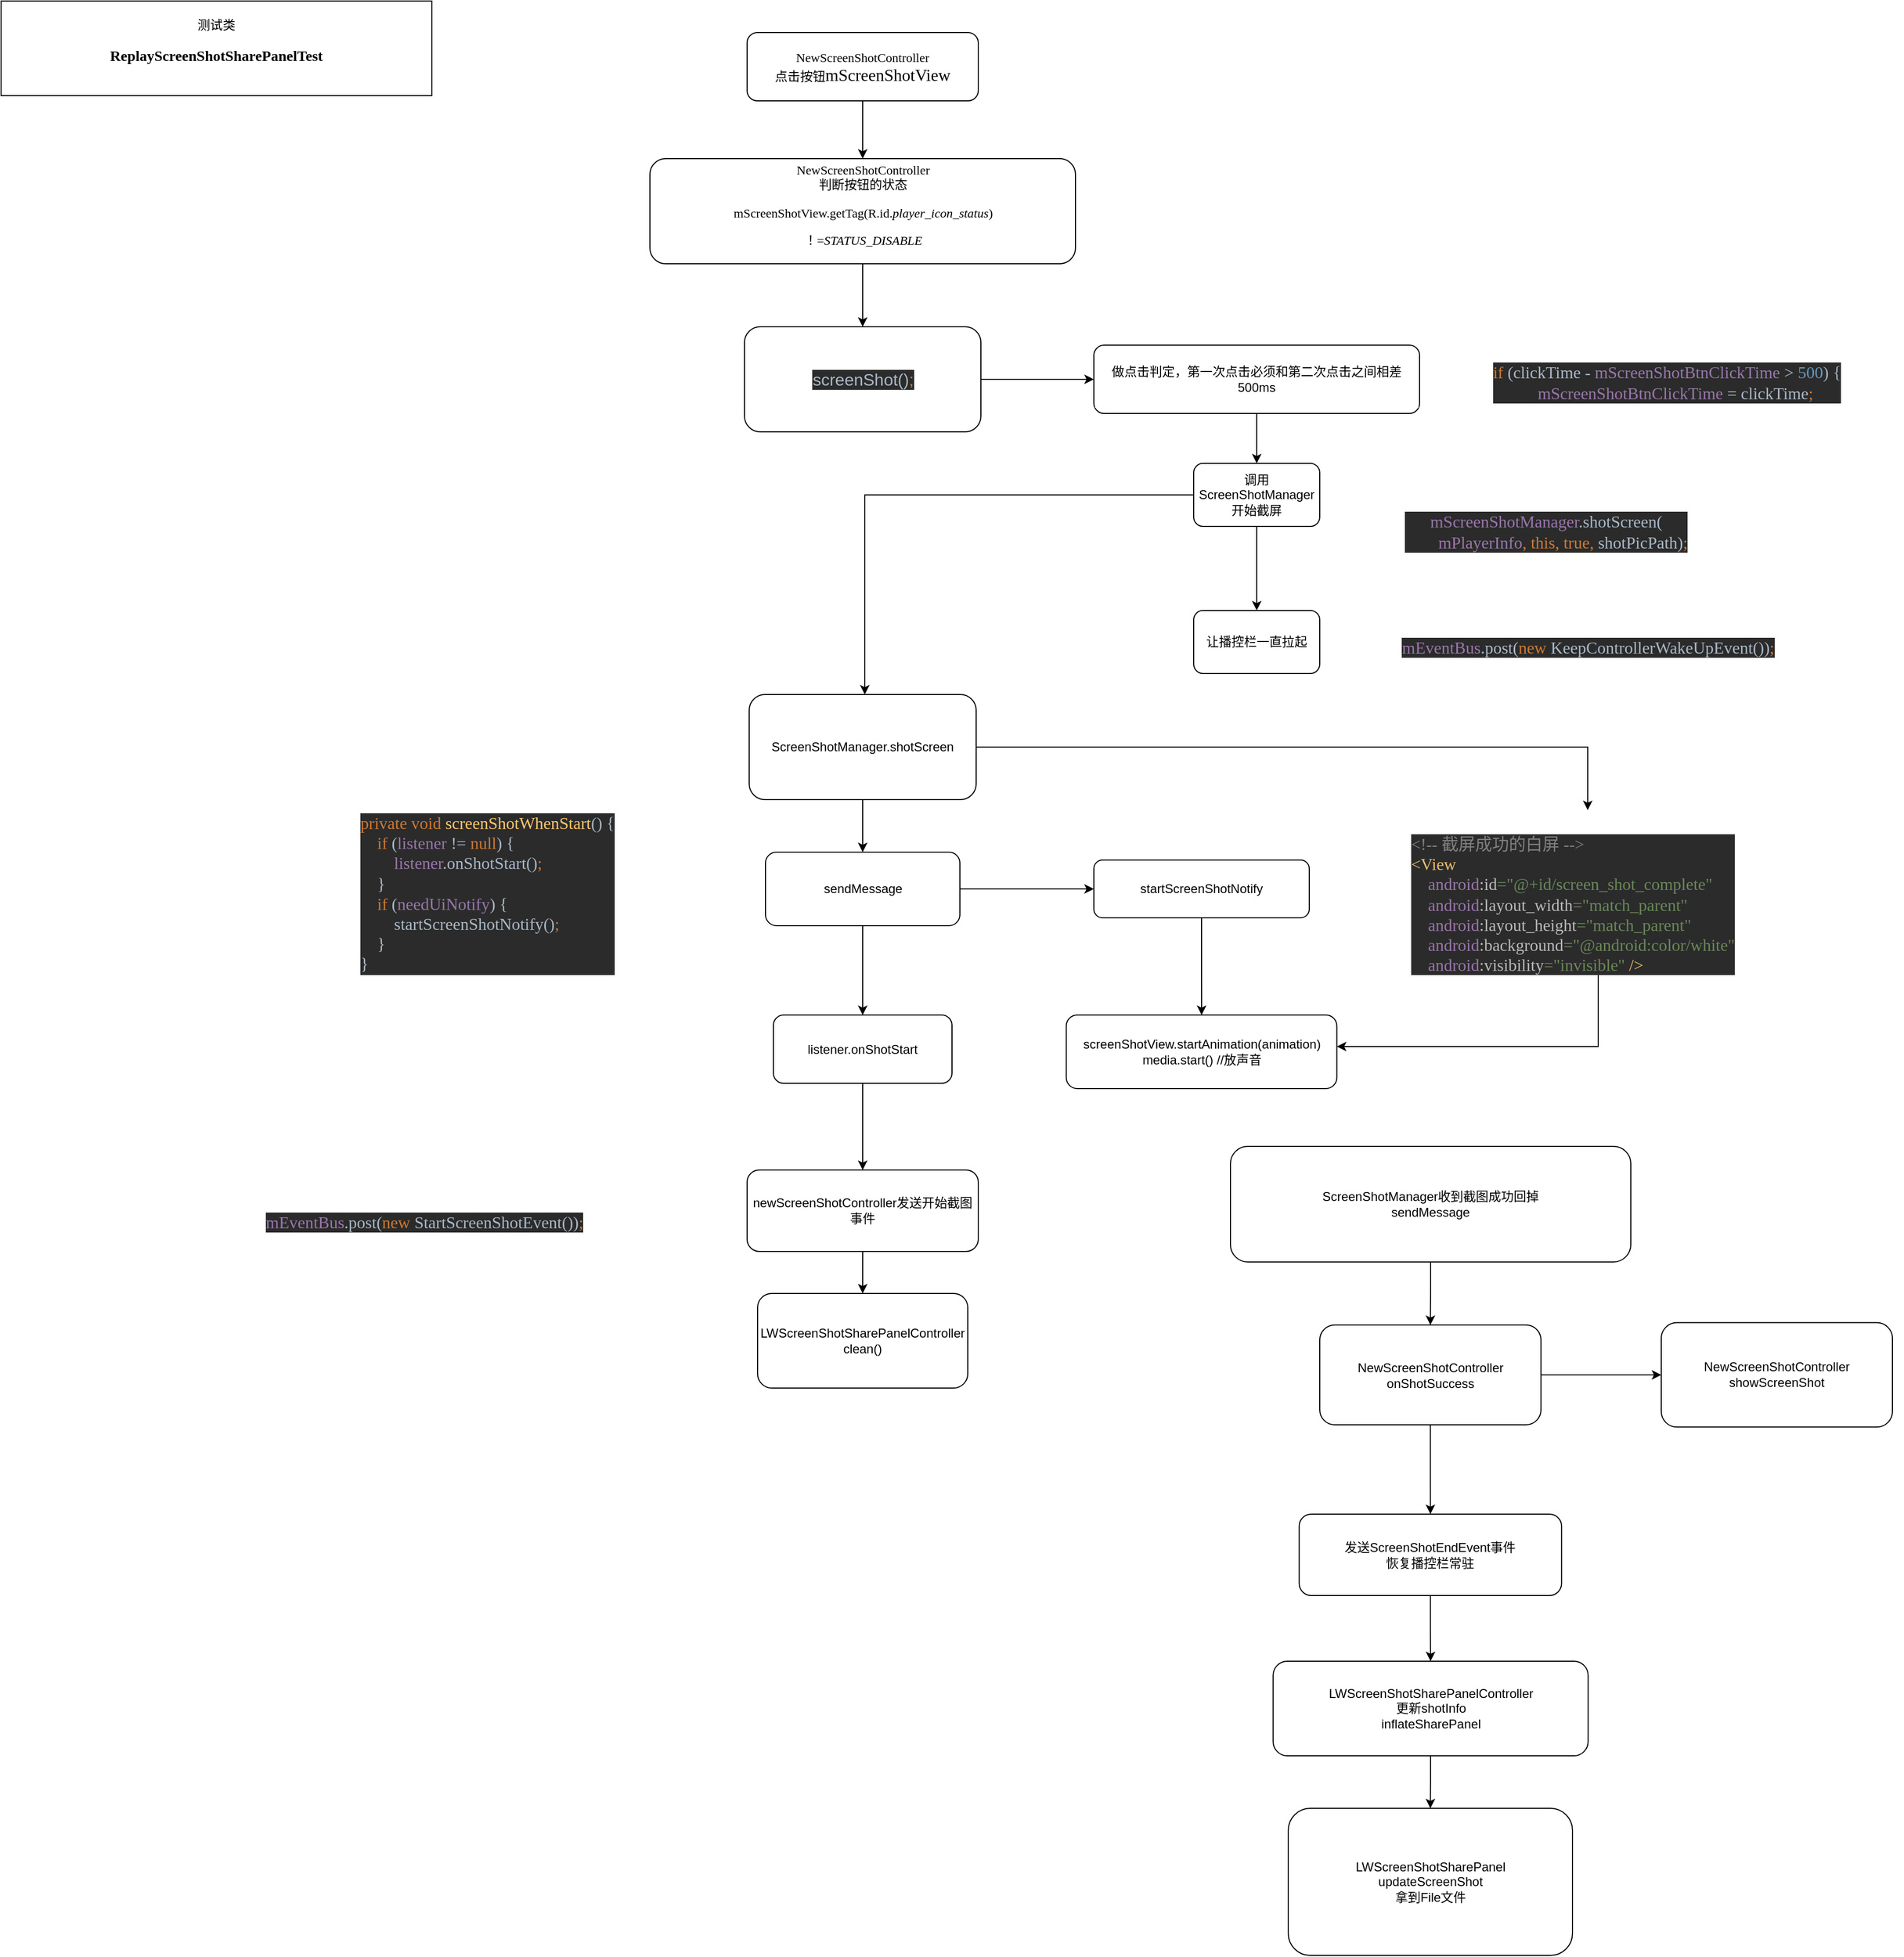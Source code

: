 <mxfile version="15.9.4" type="github">
  <diagram id="C5RBs43oDa-KdzZeNtuy" name="Page-1">
    <mxGraphModel dx="2728" dy="956" grid="1" gridSize="10" guides="1" tooltips="1" connect="1" arrows="1" fold="1" page="1" pageScale="1" pageWidth="827" pageHeight="1169" math="1" shadow="0">
      <root>
        <mxCell id="WIyWlLk6GJQsqaUBKTNV-0" />
        <mxCell id="WIyWlLk6GJQsqaUBKTNV-1" parent="WIyWlLk6GJQsqaUBKTNV-0" />
        <mxCell id="5Z_jwgXjNb0HsQw-RN2H-0" value="&lt;div&gt;测试类&lt;/div&gt;&lt;h3&gt;ReplayScreenShotSharePanelTest&lt;/h3&gt;" style="rounded=0;whiteSpace=wrap;html=1;fontFamily=Verdana;labelBackgroundColor=default;fontColor=#000000;align=center;" vertex="1" parent="WIyWlLk6GJQsqaUBKTNV-1">
          <mxGeometry x="-310" y="70" width="410" height="90" as="geometry" />
        </mxCell>
        <mxCell id="5Z_jwgXjNb0HsQw-RN2H-3" value="" style="edgeStyle=orthogonalEdgeStyle;rounded=0;orthogonalLoop=1;jettySize=auto;html=1;fontFamily=Verdana;fontColor=#000000;" edge="1" parent="WIyWlLk6GJQsqaUBKTNV-1" source="5Z_jwgXjNb0HsQw-RN2H-1" target="5Z_jwgXjNb0HsQw-RN2H-2">
          <mxGeometry relative="1" as="geometry" />
        </mxCell>
        <mxCell id="5Z_jwgXjNb0HsQw-RN2H-1" value="NewScreenShotController&lt;br&gt;点击按钮&lt;span style=&quot;font-size: 12pt;&quot;&gt;mScreenShotView&lt;/span&gt;" style="rounded=1;whiteSpace=wrap;html=1;fontFamily=Verdana;labelBackgroundColor=default;fontColor=#000000;align=center;verticalAlign=middle;" vertex="1" parent="WIyWlLk6GJQsqaUBKTNV-1">
          <mxGeometry x="400" y="100" width="220" height="65" as="geometry" />
        </mxCell>
        <mxCell id="5Z_jwgXjNb0HsQw-RN2H-5" value="" style="edgeStyle=orthogonalEdgeStyle;rounded=0;orthogonalLoop=1;jettySize=auto;html=1;fontFamily=Verdana;fontColor=#000000;" edge="1" parent="WIyWlLk6GJQsqaUBKTNV-1" source="5Z_jwgXjNb0HsQw-RN2H-2" target="5Z_jwgXjNb0HsQw-RN2H-4">
          <mxGeometry relative="1" as="geometry" />
        </mxCell>
        <mxCell id="5Z_jwgXjNb0HsQw-RN2H-2" value="NewScreenShotController&lt;br&gt;判断按钮的状态&lt;br&gt;&lt;p&gt;mScreenShotView.getTag(R.id.&lt;span style=&quot;font-style: italic&quot;&gt;player_icon_status&lt;/span&gt;)&lt;/p&gt;&lt;p&gt;！=&lt;span style=&quot;font-style: italic&quot;&gt;STATUS_DISABLE&lt;/span&gt;&lt;/p&gt;" style="rounded=1;whiteSpace=wrap;html=1;fontFamily=Verdana;labelBackgroundColor=default;fontColor=#000000;align=center;" vertex="1" parent="WIyWlLk6GJQsqaUBKTNV-1">
          <mxGeometry x="307.5" y="220" width="405" height="100" as="geometry" />
        </mxCell>
        <mxCell id="5Z_jwgXjNb0HsQw-RN2H-7" value="" style="edgeStyle=orthogonalEdgeStyle;rounded=0;orthogonalLoop=1;jettySize=auto;html=1;fontFamily=Helvetica;fontColor=#000000;" edge="1" parent="WIyWlLk6GJQsqaUBKTNV-1" source="5Z_jwgXjNb0HsQw-RN2H-4" target="5Z_jwgXjNb0HsQw-RN2H-6">
          <mxGeometry relative="1" as="geometry" />
        </mxCell>
        <mxCell id="5Z_jwgXjNb0HsQw-RN2H-4" value="&lt;div style=&quot;font-size: 12pt; background-color: rgb(43, 43, 43); color: rgb(169, 183, 198);&quot;&gt;screenShot()&lt;span style=&quot;color: rgb(204 , 120 , 50)&quot;&gt;;&lt;/span&gt;&lt;/div&gt;" style="whiteSpace=wrap;html=1;fontFamily=Helvetica;rounded=1;labelBackgroundColor=default;" vertex="1" parent="WIyWlLk6GJQsqaUBKTNV-1">
          <mxGeometry x="397.5" y="380" width="225" height="100" as="geometry" />
        </mxCell>
        <mxCell id="5Z_jwgXjNb0HsQw-RN2H-12" value="" style="edgeStyle=orthogonalEdgeStyle;rounded=0;orthogonalLoop=1;jettySize=auto;html=1;fontFamily=Helvetica;fontColor=#000000;" edge="1" parent="WIyWlLk6GJQsqaUBKTNV-1" source="5Z_jwgXjNb0HsQw-RN2H-6" target="5Z_jwgXjNb0HsQw-RN2H-11">
          <mxGeometry relative="1" as="geometry" />
        </mxCell>
        <mxCell id="5Z_jwgXjNb0HsQw-RN2H-6" value="&lt;p&gt;做点击判定，第一次点击必须和第二次点击之间相差500ms&lt;/p&gt;" style="whiteSpace=wrap;html=1;rounded=1;labelBackgroundColor=default;" vertex="1" parent="WIyWlLk6GJQsqaUBKTNV-1">
          <mxGeometry x="730" y="397.5" width="310" height="65" as="geometry" />
        </mxCell>
        <mxCell id="5Z_jwgXjNb0HsQw-RN2H-10" value="&lt;pre style=&quot;font-size: 12pt ; font-style: normal ; font-weight: normal ; letter-spacing: normal ; text-indent: 0px ; text-transform: none ; word-spacing: 0px ; text-decoration: none ; background-color: rgb(43 , 43 , 43) ; color: rgb(169 , 183 , 198) ; font-family: &amp;quot;arial black&amp;quot;&quot;&gt;&lt;span style=&quot;color: rgb(204 , 120 , 50)&quot;&gt;if &lt;/span&gt;(clickTime - &lt;span style=&quot;color: rgb(152 , 118 , 170)&quot;&gt;mScreenShotBtnClickTime &lt;/span&gt;&amp;gt; &lt;span style=&quot;color: rgb(104 , 151 , 187)&quot;&gt;500&lt;/span&gt;) {&lt;br&gt;    &lt;span style=&quot;color: rgb(152 , 118 , 170)&quot;&gt;mScreenShotBtnClickTime &lt;/span&gt;= clickTime&lt;span style=&quot;color: rgb(204 , 120 , 50)&quot;&gt;;&lt;/span&gt;&lt;/pre&gt;" style="text;html=1;resizable=0;autosize=1;align=center;verticalAlign=middle;points=[];fillColor=none;strokeColor=none;rounded=0;labelBackgroundColor=default;fontFamily=Helvetica;fontColor=#000000;" vertex="1" parent="WIyWlLk6GJQsqaUBKTNV-1">
          <mxGeometry x="1050" y="397.5" width="450" height="70" as="geometry" />
        </mxCell>
        <mxCell id="5Z_jwgXjNb0HsQw-RN2H-15" value="" style="edgeStyle=orthogonalEdgeStyle;rounded=0;orthogonalLoop=1;jettySize=auto;html=1;fontFamily=Helvetica;fontColor=#000000;" edge="1" parent="WIyWlLk6GJQsqaUBKTNV-1" source="5Z_jwgXjNb0HsQw-RN2H-11" target="5Z_jwgXjNb0HsQw-RN2H-14">
          <mxGeometry relative="1" as="geometry" />
        </mxCell>
        <mxCell id="5Z_jwgXjNb0HsQw-RN2H-11" value="调用ScreenShotManager开始截屏" style="whiteSpace=wrap;html=1;rounded=1;labelBackgroundColor=default;" vertex="1" parent="WIyWlLk6GJQsqaUBKTNV-1">
          <mxGeometry x="825" y="510" width="120" height="60" as="geometry" />
        </mxCell>
        <mxCell id="5Z_jwgXjNb0HsQw-RN2H-13" value="&lt;pre style=&quot;font-size: 12pt ; background-color: rgb(43 , 43 , 43) ; color: rgb(169 , 183 , 198) ; font-family: &amp;#34;arial black&amp;#34;&quot;&gt;&lt;span style=&quot;color: rgb(152 , 118 , 170)&quot;&gt;mScreenShotManager&lt;/span&gt;.shotScreen(&lt;br&gt;        &lt;span style=&quot;color: rgb(152 , 118 , 170)&quot;&gt;mPlayerInfo&lt;/span&gt;&lt;span style=&quot;color: rgb(204 , 120 , 50)&quot;&gt;, this, true, &lt;/span&gt;shotPicPath)&lt;span style=&quot;color: rgb(204 , 120 , 50)&quot;&gt;;&lt;/span&gt;&lt;/pre&gt;" style="text;html=1;resizable=0;autosize=1;align=center;verticalAlign=middle;points=[];fillColor=none;strokeColor=none;rounded=0;labelBackgroundColor=default;fontFamily=Helvetica;fontColor=#000000;" vertex="1" parent="WIyWlLk6GJQsqaUBKTNV-1">
          <mxGeometry x="970" y="540" width="380" height="70" as="geometry" />
        </mxCell>
        <mxCell id="5Z_jwgXjNb0HsQw-RN2H-18" value="" style="edgeStyle=orthogonalEdgeStyle;rounded=0;orthogonalLoop=1;jettySize=auto;html=1;fontFamily=Helvetica;fontColor=#000000;" edge="1" parent="WIyWlLk6GJQsqaUBKTNV-1" source="5Z_jwgXjNb0HsQw-RN2H-11" target="5Z_jwgXjNb0HsQw-RN2H-17">
          <mxGeometry relative="1" as="geometry">
            <Array as="points">
              <mxPoint x="512" y="540" />
            </Array>
          </mxGeometry>
        </mxCell>
        <mxCell id="5Z_jwgXjNb0HsQw-RN2H-14" value="让播控栏一直拉起" style="whiteSpace=wrap;html=1;rounded=1;labelBackgroundColor=default;" vertex="1" parent="WIyWlLk6GJQsqaUBKTNV-1">
          <mxGeometry x="825" y="650" width="120" height="60" as="geometry" />
        </mxCell>
        <mxCell id="5Z_jwgXjNb0HsQw-RN2H-16" value="&lt;pre style=&quot;font-size: 12pt ; background-color: rgb(43 , 43 , 43) ; color: rgb(169 , 183 , 198) ; font-family: &amp;#34;arial black&amp;#34;&quot;&gt;&lt;span style=&quot;color: rgb(152 , 118 , 170)&quot;&gt;mEventBus&lt;/span&gt;.post(&lt;span style=&quot;color: rgb(204 , 120 , 50)&quot;&gt;new &lt;/span&gt;KeepControllerWakeUpEvent())&lt;span style=&quot;color: rgb(204 , 120 , 50)&quot;&gt;;&lt;/span&gt;&lt;/pre&gt;" style="text;html=1;resizable=0;autosize=1;align=center;verticalAlign=middle;points=[];fillColor=none;strokeColor=none;rounded=0;labelBackgroundColor=default;fontFamily=Helvetica;fontColor=#000000;" vertex="1" parent="WIyWlLk6GJQsqaUBKTNV-1">
          <mxGeometry x="960" y="660" width="480" height="50" as="geometry" />
        </mxCell>
        <mxCell id="5Z_jwgXjNb0HsQw-RN2H-20" value="" style="edgeStyle=orthogonalEdgeStyle;rounded=0;orthogonalLoop=1;jettySize=auto;html=1;fontFamily=Helvetica;fontColor=#000000;" edge="1" parent="WIyWlLk6GJQsqaUBKTNV-1" source="5Z_jwgXjNb0HsQw-RN2H-17" target="5Z_jwgXjNb0HsQw-RN2H-19">
          <mxGeometry relative="1" as="geometry" />
        </mxCell>
        <mxCell id="5Z_jwgXjNb0HsQw-RN2H-27" style="edgeStyle=orthogonalEdgeStyle;rounded=0;orthogonalLoop=1;jettySize=auto;html=1;exitX=1;exitY=0.5;exitDx=0;exitDy=0;fontFamily=Helvetica;fontColor=#000000;" edge="1" parent="WIyWlLk6GJQsqaUBKTNV-1" source="5Z_jwgXjNb0HsQw-RN2H-17" target="5Z_jwgXjNb0HsQw-RN2H-26">
          <mxGeometry relative="1" as="geometry">
            <Array as="points">
              <mxPoint x="1200" y="780" />
            </Array>
          </mxGeometry>
        </mxCell>
        <mxCell id="5Z_jwgXjNb0HsQw-RN2H-17" value="ScreenShotManager.shotScreen" style="whiteSpace=wrap;html=1;rounded=1;labelBackgroundColor=default;" vertex="1" parent="WIyWlLk6GJQsqaUBKTNV-1">
          <mxGeometry x="402" y="730" width="216" height="100" as="geometry" />
        </mxCell>
        <mxCell id="5Z_jwgXjNb0HsQw-RN2H-23" value="" style="edgeStyle=orthogonalEdgeStyle;rounded=0;orthogonalLoop=1;jettySize=auto;html=1;fontFamily=Helvetica;fontColor=#000000;" edge="1" parent="WIyWlLk6GJQsqaUBKTNV-1" source="5Z_jwgXjNb0HsQw-RN2H-19" target="5Z_jwgXjNb0HsQw-RN2H-22">
          <mxGeometry relative="1" as="geometry" />
        </mxCell>
        <mxCell id="5Z_jwgXjNb0HsQw-RN2H-25" value="" style="edgeStyle=orthogonalEdgeStyle;rounded=0;orthogonalLoop=1;jettySize=auto;html=1;fontFamily=Helvetica;fontColor=#000000;" edge="1" parent="WIyWlLk6GJQsqaUBKTNV-1" source="5Z_jwgXjNb0HsQw-RN2H-19" target="5Z_jwgXjNb0HsQw-RN2H-24">
          <mxGeometry relative="1" as="geometry" />
        </mxCell>
        <mxCell id="5Z_jwgXjNb0HsQw-RN2H-19" value="sendMessage&lt;br&gt;" style="whiteSpace=wrap;html=1;rounded=1;labelBackgroundColor=default;" vertex="1" parent="WIyWlLk6GJQsqaUBKTNV-1">
          <mxGeometry x="417.5" y="880" width="185" height="70" as="geometry" />
        </mxCell>
        <mxCell id="5Z_jwgXjNb0HsQw-RN2H-21" value="&lt;pre style=&quot;font-size: 12pt ; font-style: normal ; font-weight: normal ; letter-spacing: normal ; text-indent: 0px ; text-transform: none ; word-spacing: 0px ; text-decoration: none ; background-color: rgb(43 , 43 , 43) ; color: rgb(169 , 183 , 198) ; font-family: &amp;quot;arial black&amp;quot;&quot;&gt;&lt;span style=&quot;color: rgb(204 , 120 , 50)&quot;&gt;private void &lt;/span&gt;&lt;span style=&quot;color: rgb(255 , 198 , 109)&quot;&gt;screenShotWhenStart&lt;/span&gt;() {&lt;br&gt;    &lt;span style=&quot;color: rgb(204 , 120 , 50)&quot;&gt;if &lt;/span&gt;(&lt;span style=&quot;color: rgb(152 , 118 , 170)&quot;&gt;listener &lt;/span&gt;!= &lt;span style=&quot;color: rgb(204 , 120 , 50)&quot;&gt;null&lt;/span&gt;) {&lt;br&gt;        &lt;span style=&quot;color: rgb(152 , 118 , 170)&quot;&gt;listener&lt;/span&gt;.onShotStart()&lt;span style=&quot;color: rgb(204 , 120 , 50)&quot;&gt;;&lt;br&gt;&lt;/span&gt;&lt;span style=&quot;color: rgb(204 , 120 , 50)&quot;&gt;    &lt;/span&gt;}&lt;br&gt;    &lt;span style=&quot;color: rgb(204 , 120 , 50)&quot;&gt;if &lt;/span&gt;(&lt;span style=&quot;color: rgb(152 , 118 , 170)&quot;&gt;needUiNotify&lt;/span&gt;) {&lt;br&gt;        startScreenShotNotify()&lt;span style=&quot;color: rgb(204 , 120 , 50)&quot;&gt;;&lt;br&gt;&lt;/span&gt;&lt;span style=&quot;color: rgb(204 , 120 , 50)&quot;&gt;    &lt;/span&gt;}&lt;br&gt;}&lt;/pre&gt;" style="text;whiteSpace=wrap;html=1;fontFamily=Helvetica;fontColor=#000000;" vertex="1" parent="WIyWlLk6GJQsqaUBKTNV-1">
          <mxGeometry x="30" y="820" width="350" height="160" as="geometry" />
        </mxCell>
        <mxCell id="5Z_jwgXjNb0HsQw-RN2H-29" value="" style="edgeStyle=orthogonalEdgeStyle;rounded=0;orthogonalLoop=1;jettySize=auto;html=1;fontFamily=Helvetica;fontColor=#000000;" edge="1" parent="WIyWlLk6GJQsqaUBKTNV-1" source="5Z_jwgXjNb0HsQw-RN2H-22" target="5Z_jwgXjNb0HsQw-RN2H-28">
          <mxGeometry relative="1" as="geometry" />
        </mxCell>
        <mxCell id="5Z_jwgXjNb0HsQw-RN2H-22" value="startScreenShotNotify" style="whiteSpace=wrap;html=1;rounded=1;labelBackgroundColor=default;" vertex="1" parent="WIyWlLk6GJQsqaUBKTNV-1">
          <mxGeometry x="730" y="887.5" width="205" height="55" as="geometry" />
        </mxCell>
        <mxCell id="5Z_jwgXjNb0HsQw-RN2H-32" value="" style="edgeStyle=orthogonalEdgeStyle;rounded=0;orthogonalLoop=1;jettySize=auto;html=1;fontFamily=Helvetica;fontColor=#000000;" edge="1" parent="WIyWlLk6GJQsqaUBKTNV-1" source="5Z_jwgXjNb0HsQw-RN2H-24" target="5Z_jwgXjNb0HsQw-RN2H-31">
          <mxGeometry relative="1" as="geometry" />
        </mxCell>
        <mxCell id="5Z_jwgXjNb0HsQw-RN2H-24" value="listener.onShotStart" style="whiteSpace=wrap;html=1;rounded=1;labelBackgroundColor=default;" vertex="1" parent="WIyWlLk6GJQsqaUBKTNV-1">
          <mxGeometry x="425" y="1035" width="170" height="65" as="geometry" />
        </mxCell>
        <mxCell id="5Z_jwgXjNb0HsQw-RN2H-30" style="edgeStyle=orthogonalEdgeStyle;rounded=0;orthogonalLoop=1;jettySize=auto;html=1;fontFamily=Helvetica;fontColor=#000000;" edge="1" parent="WIyWlLk6GJQsqaUBKTNV-1" source="5Z_jwgXjNb0HsQw-RN2H-26" target="5Z_jwgXjNb0HsQw-RN2H-28">
          <mxGeometry relative="1" as="geometry">
            <Array as="points">
              <mxPoint x="1210" y="1065" />
            </Array>
          </mxGeometry>
        </mxCell>
        <mxCell id="5Z_jwgXjNb0HsQw-RN2H-26" value="&lt;meta charset=&quot;utf-8&quot;&gt;&lt;pre style=&quot;font-size: 12pt ; font-style: normal ; font-weight: normal ; letter-spacing: normal ; text-indent: 0px ; text-transform: none ; word-spacing: 0px ; text-decoration: none ; background-color: rgb(43 , 43 , 43) ; color: rgb(169 , 183 , 198) ; font-family: &amp;quot;arial black&amp;quot;&quot;&gt;&lt;span style=&quot;color: rgb(128 , 128 , 128)&quot;&gt;&amp;lt;!-- 截屏成功的白屏 --&amp;gt;&lt;br&gt;&lt;/span&gt;&lt;span style=&quot;color: rgb(232 , 191 , 106)&quot;&gt;&amp;lt;View&lt;br&gt;&lt;/span&gt;&lt;span style=&quot;color: rgb(232 , 191 , 106)&quot;&gt;    &lt;/span&gt;&lt;span style=&quot;color: rgb(152 , 118 , 170)&quot;&gt;android&lt;/span&gt;&lt;span style=&quot;color: rgb(186 , 186 , 186)&quot;&gt;:id&lt;/span&gt;&lt;span style=&quot;color: rgb(106 , 135 , 89)&quot;&gt;=&quot;@+id/screen_shot_complete&quot;&lt;br&gt;&lt;/span&gt;&lt;span style=&quot;color: rgb(106 , 135 , 89)&quot;&gt;    &lt;/span&gt;&lt;span style=&quot;color: rgb(152 , 118 , 170)&quot;&gt;android&lt;/span&gt;&lt;span style=&quot;color: rgb(186 , 186 , 186)&quot;&gt;:layout_width&lt;/span&gt;&lt;span style=&quot;color: rgb(106 , 135 , 89)&quot;&gt;=&quot;match_parent&quot;&lt;br&gt;&lt;/span&gt;&lt;span style=&quot;color: rgb(106 , 135 , 89)&quot;&gt;    &lt;/span&gt;&lt;span style=&quot;color: rgb(152 , 118 , 170)&quot;&gt;android&lt;/span&gt;&lt;span style=&quot;color: rgb(186 , 186 , 186)&quot;&gt;:layout_height&lt;/span&gt;&lt;span style=&quot;color: rgb(106 , 135 , 89)&quot;&gt;=&quot;match_parent&quot;&lt;br&gt;&lt;/span&gt;&lt;span style=&quot;color: rgb(106 , 135 , 89)&quot;&gt;    &lt;/span&gt;&lt;span style=&quot;color: rgb(152 , 118 , 170)&quot;&gt;android&lt;/span&gt;&lt;span style=&quot;color: rgb(186 , 186 , 186)&quot;&gt;:background&lt;/span&gt;&lt;span style=&quot;color: rgb(106 , 135 , 89)&quot;&gt;=&quot;@android:color/white&quot;&lt;br&gt;&lt;/span&gt;&lt;span style=&quot;color: rgb(106 , 135 , 89)&quot;&gt;    &lt;/span&gt;&lt;span style=&quot;color: rgb(152 , 118 , 170)&quot;&gt;android&lt;/span&gt;&lt;span style=&quot;color: rgb(186 , 186 , 186)&quot;&gt;:visibility&lt;/span&gt;&lt;span style=&quot;color: rgb(106 , 135 , 89)&quot;&gt;=&quot;invisible&quot; &lt;/span&gt;&lt;span style=&quot;color: rgb(232 , 191 , 106)&quot;&gt;/&amp;gt;&lt;/span&gt;&lt;/pre&gt;" style="text;whiteSpace=wrap;html=1;fontFamily=Helvetica;fontColor=#000000;" vertex="1" parent="WIyWlLk6GJQsqaUBKTNV-1">
          <mxGeometry x="1030" y="840" width="430" height="150" as="geometry" />
        </mxCell>
        <mxCell id="5Z_jwgXjNb0HsQw-RN2H-28" value="screenShotView.startAnimation(animation)&lt;br&gt;media.start() //放声音" style="whiteSpace=wrap;html=1;rounded=1;labelBackgroundColor=default;" vertex="1" parent="WIyWlLk6GJQsqaUBKTNV-1">
          <mxGeometry x="703.75" y="1035" width="257.5" height="70" as="geometry" />
        </mxCell>
        <mxCell id="5Z_jwgXjNb0HsQw-RN2H-35" value="" style="edgeStyle=orthogonalEdgeStyle;rounded=0;orthogonalLoop=1;jettySize=auto;html=1;fontFamily=Helvetica;fontColor=#000000;" edge="1" parent="WIyWlLk6GJQsqaUBKTNV-1" source="5Z_jwgXjNb0HsQw-RN2H-31" target="5Z_jwgXjNb0HsQw-RN2H-34">
          <mxGeometry relative="1" as="geometry" />
        </mxCell>
        <mxCell id="5Z_jwgXjNb0HsQw-RN2H-31" value="newScreenShotController发送开始截图事件" style="whiteSpace=wrap;html=1;rounded=1;labelBackgroundColor=default;" vertex="1" parent="WIyWlLk6GJQsqaUBKTNV-1">
          <mxGeometry x="400" y="1182.5" width="220" height="77.5" as="geometry" />
        </mxCell>
        <mxCell id="5Z_jwgXjNb0HsQw-RN2H-33" value="&lt;pre style=&quot;font-size: 12pt ; font-style: normal ; font-weight: normal ; letter-spacing: normal ; text-indent: 0px ; text-transform: none ; word-spacing: 0px ; text-decoration: none ; background-color: rgb(43 , 43 , 43) ; color: rgb(169 , 183 , 198) ; font-family: &amp;quot;arial black&amp;quot;&quot;&gt;&lt;span style=&quot;color: rgb(152 , 118 , 170)&quot;&gt;mEventBus&lt;/span&gt;.post(&lt;span style=&quot;color: rgb(204 , 120 , 50)&quot;&gt;new &lt;/span&gt;StartScreenShotEvent())&lt;span style=&quot;color: rgb(204 , 120 , 50)&quot;&gt;;&lt;/span&gt;&lt;/pre&gt;" style="text;whiteSpace=wrap;html=1;fontFamily=Helvetica;fontColor=#000000;" vertex="1" parent="WIyWlLk6GJQsqaUBKTNV-1">
          <mxGeometry x="-60" y="1200" width="430" height="60" as="geometry" />
        </mxCell>
        <mxCell id="5Z_jwgXjNb0HsQw-RN2H-34" value="LWScreenShotSharePanelController&lt;br&gt;clean()" style="whiteSpace=wrap;html=1;rounded=1;labelBackgroundColor=default;" vertex="1" parent="WIyWlLk6GJQsqaUBKTNV-1">
          <mxGeometry x="410" y="1300" width="200" height="90" as="geometry" />
        </mxCell>
        <mxCell id="5Z_jwgXjNb0HsQw-RN2H-38" value="" style="edgeStyle=orthogonalEdgeStyle;rounded=0;orthogonalLoop=1;jettySize=auto;html=1;fontFamily=Helvetica;fontColor=#000000;" edge="1" parent="WIyWlLk6GJQsqaUBKTNV-1" source="5Z_jwgXjNb0HsQw-RN2H-36" target="5Z_jwgXjNb0HsQw-RN2H-37">
          <mxGeometry relative="1" as="geometry" />
        </mxCell>
        <mxCell id="5Z_jwgXjNb0HsQw-RN2H-36" value="ScreenShotManager收到截图成功回掉&lt;br&gt;sendMessage" style="rounded=1;whiteSpace=wrap;html=1;labelBackgroundColor=default;fontFamily=Helvetica;fontColor=#000000;" vertex="1" parent="WIyWlLk6GJQsqaUBKTNV-1">
          <mxGeometry x="860" y="1160" width="381" height="110" as="geometry" />
        </mxCell>
        <mxCell id="5Z_jwgXjNb0HsQw-RN2H-40" value="" style="edgeStyle=orthogonalEdgeStyle;rounded=0;orthogonalLoop=1;jettySize=auto;html=1;fontFamily=Helvetica;fontColor=#000000;" edge="1" parent="WIyWlLk6GJQsqaUBKTNV-1" source="5Z_jwgXjNb0HsQw-RN2H-37" target="5Z_jwgXjNb0HsQw-RN2H-39">
          <mxGeometry relative="1" as="geometry" />
        </mxCell>
        <mxCell id="5Z_jwgXjNb0HsQw-RN2H-42" value="" style="edgeStyle=orthogonalEdgeStyle;rounded=0;orthogonalLoop=1;jettySize=auto;html=1;fontFamily=Helvetica;fontColor=#000000;" edge="1" parent="WIyWlLk6GJQsqaUBKTNV-1" source="5Z_jwgXjNb0HsQw-RN2H-37" target="5Z_jwgXjNb0HsQw-RN2H-41">
          <mxGeometry relative="1" as="geometry" />
        </mxCell>
        <mxCell id="5Z_jwgXjNb0HsQw-RN2H-37" value="NewScreenShotController&lt;br&gt;onShotSuccess" style="whiteSpace=wrap;html=1;fontColor=#000000;rounded=1;labelBackgroundColor=default;" vertex="1" parent="WIyWlLk6GJQsqaUBKTNV-1">
          <mxGeometry x="945" y="1330" width="210.5" height="95" as="geometry" />
        </mxCell>
        <mxCell id="5Z_jwgXjNb0HsQw-RN2H-44" value="" style="edgeStyle=orthogonalEdgeStyle;rounded=0;orthogonalLoop=1;jettySize=auto;html=1;fontFamily=Helvetica;fontColor=#000000;" edge="1" parent="WIyWlLk6GJQsqaUBKTNV-1" source="5Z_jwgXjNb0HsQw-RN2H-39" target="5Z_jwgXjNb0HsQw-RN2H-43">
          <mxGeometry relative="1" as="geometry" />
        </mxCell>
        <mxCell id="5Z_jwgXjNb0HsQw-RN2H-39" value="发送ScreenShotEndEvent事件&lt;br&gt;恢复播控栏常驻" style="whiteSpace=wrap;html=1;fontColor=#000000;rounded=1;labelBackgroundColor=default;" vertex="1" parent="WIyWlLk6GJQsqaUBKTNV-1">
          <mxGeometry x="925.38" y="1510" width="249.75" height="77.5" as="geometry" />
        </mxCell>
        <mxCell id="5Z_jwgXjNb0HsQw-RN2H-41" value="NewScreenShotController&lt;br&gt;showScreenShot" style="whiteSpace=wrap;html=1;fontColor=#000000;rounded=1;labelBackgroundColor=default;" vertex="1" parent="WIyWlLk6GJQsqaUBKTNV-1">
          <mxGeometry x="1270" y="1327.81" width="220" height="99.37" as="geometry" />
        </mxCell>
        <mxCell id="5Z_jwgXjNb0HsQw-RN2H-46" value="" style="edgeStyle=orthogonalEdgeStyle;rounded=0;orthogonalLoop=1;jettySize=auto;html=1;fontFamily=Helvetica;fontColor=#000000;" edge="1" parent="WIyWlLk6GJQsqaUBKTNV-1" source="5Z_jwgXjNb0HsQw-RN2H-43" target="5Z_jwgXjNb0HsQw-RN2H-45">
          <mxGeometry relative="1" as="geometry" />
        </mxCell>
        <mxCell id="5Z_jwgXjNb0HsQw-RN2H-43" value="LWScreenShotSharePanelController&lt;br&gt;更新shotInfo&lt;br&gt;inflateSharePanel" style="whiteSpace=wrap;html=1;fontColor=#000000;rounded=1;labelBackgroundColor=default;" vertex="1" parent="WIyWlLk6GJQsqaUBKTNV-1">
          <mxGeometry x="900.63" y="1650" width="299.74" height="90" as="geometry" />
        </mxCell>
        <mxCell id="5Z_jwgXjNb0HsQw-RN2H-45" value="LWScreenShotSharePanel&lt;br&gt;updateScreenShot&lt;br&gt;拿到File文件" style="whiteSpace=wrap;html=1;fontColor=#000000;rounded=1;labelBackgroundColor=default;" vertex="1" parent="WIyWlLk6GJQsqaUBKTNV-1">
          <mxGeometry x="915" y="1790" width="270.5" height="140" as="geometry" />
        </mxCell>
      </root>
    </mxGraphModel>
  </diagram>
</mxfile>
